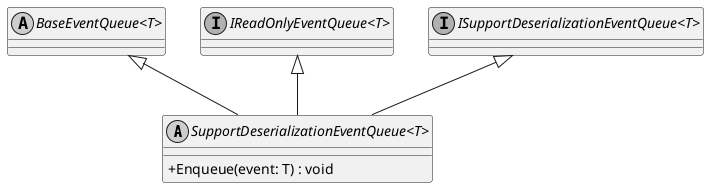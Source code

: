 @startuml
skinparam monochrome true
skinparam classAttributeIconSize 0

!startsub default
abstract class "SupportDeserializationEventQueue<T>" {
    + Enqueue(event: T) : void
}
abstract class "BaseEventQueue<T>"
interface "IReadOnlyEventQueue<T>"
interface "ISupportDeserializationEventQueue<T>"
"BaseEventQueue<T>" <|-- "SupportDeserializationEventQueue<T>"
"IReadOnlyEventQueue<T>" <|-- "SupportDeserializationEventQueue<T>"
"ISupportDeserializationEventQueue<T>" <|-- "SupportDeserializationEventQueue<T>"
!endsub

@enduml